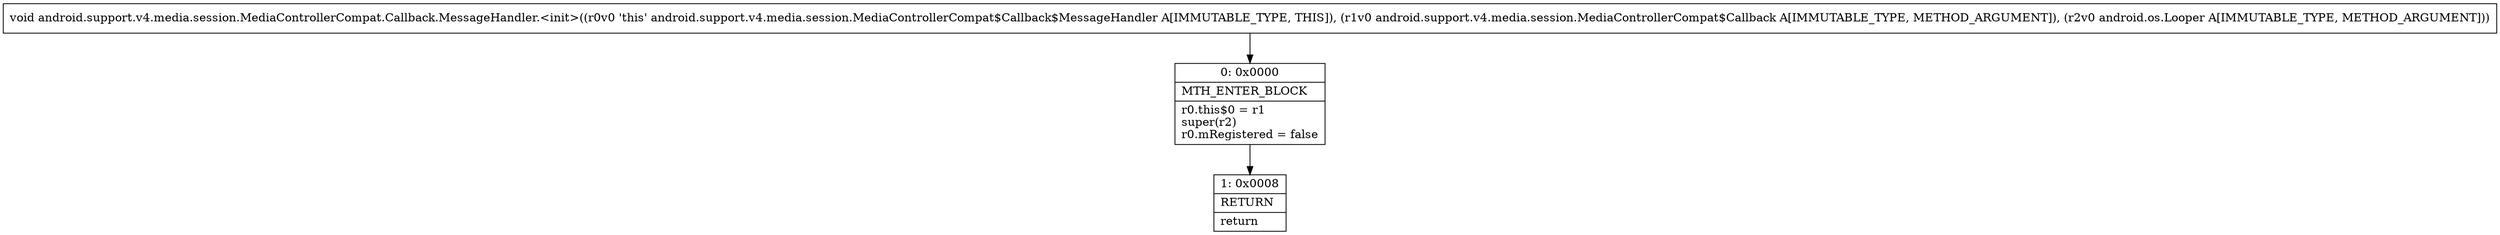 digraph "CFG forandroid.support.v4.media.session.MediaControllerCompat.Callback.MessageHandler.\<init\>(Landroid\/support\/v4\/media\/session\/MediaControllerCompat$Callback;Landroid\/os\/Looper;)V" {
Node_0 [shape=record,label="{0\:\ 0x0000|MTH_ENTER_BLOCK\l|r0.this$0 = r1\lsuper(r2)\lr0.mRegistered = false\l}"];
Node_1 [shape=record,label="{1\:\ 0x0008|RETURN\l|return\l}"];
MethodNode[shape=record,label="{void android.support.v4.media.session.MediaControllerCompat.Callback.MessageHandler.\<init\>((r0v0 'this' android.support.v4.media.session.MediaControllerCompat$Callback$MessageHandler A[IMMUTABLE_TYPE, THIS]), (r1v0 android.support.v4.media.session.MediaControllerCompat$Callback A[IMMUTABLE_TYPE, METHOD_ARGUMENT]), (r2v0 android.os.Looper A[IMMUTABLE_TYPE, METHOD_ARGUMENT])) }"];
MethodNode -> Node_0;
Node_0 -> Node_1;
}

